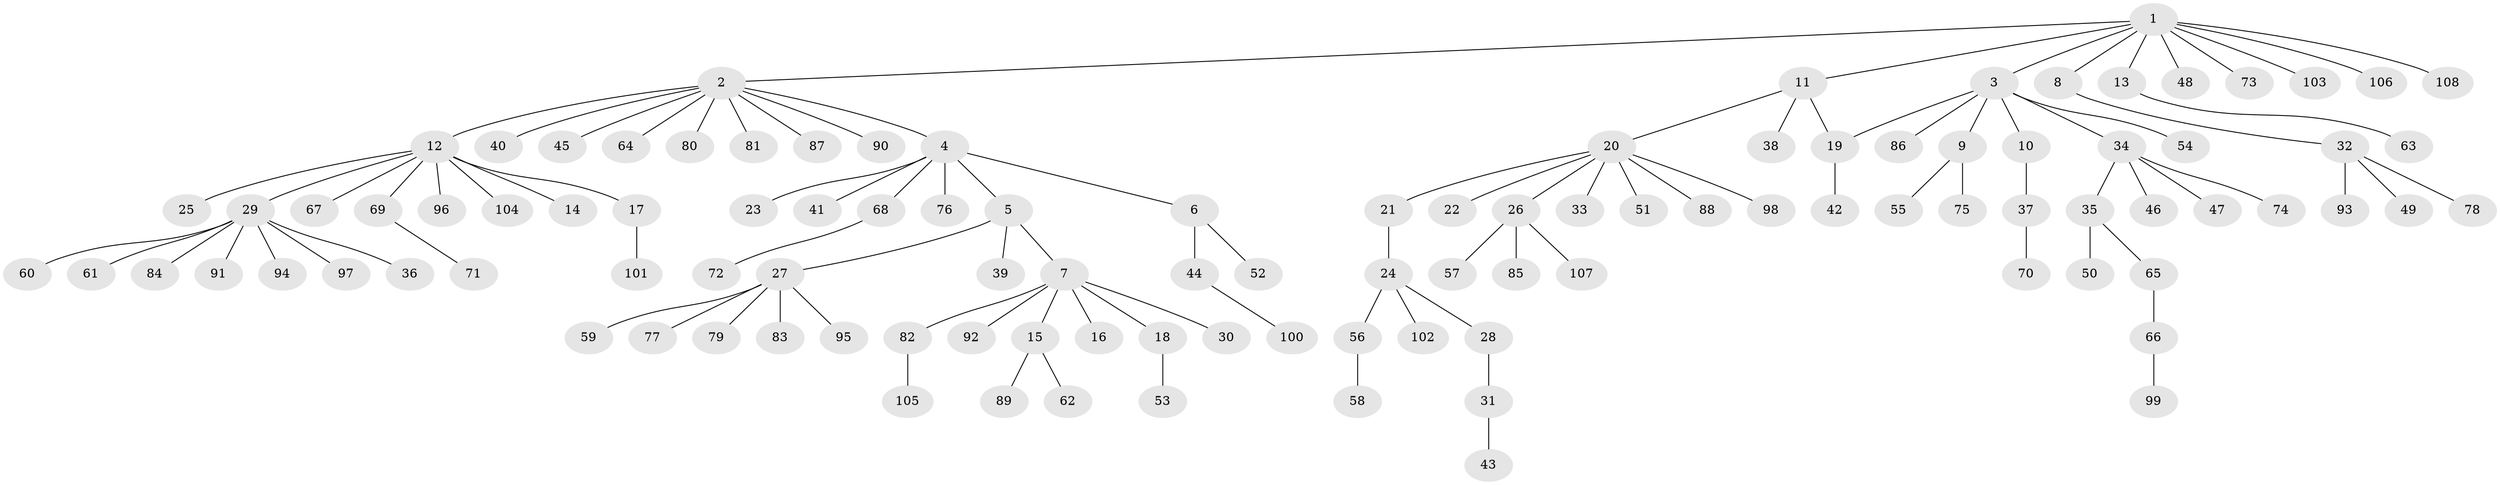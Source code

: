 // coarse degree distribution, {15: 0.012195121951219513, 9: 0.036585365853658534, 6: 0.012195121951219513, 2: 0.14634146341463414, 3: 0.04878048780487805, 1: 0.6951219512195121, 7: 0.024390243902439025, 5: 0.012195121951219513, 4: 0.012195121951219513}
// Generated by graph-tools (version 1.1) at 2025/23/03/03/25 07:23:49]
// undirected, 108 vertices, 108 edges
graph export_dot {
graph [start="1"]
  node [color=gray90,style=filled];
  1;
  2;
  3;
  4;
  5;
  6;
  7;
  8;
  9;
  10;
  11;
  12;
  13;
  14;
  15;
  16;
  17;
  18;
  19;
  20;
  21;
  22;
  23;
  24;
  25;
  26;
  27;
  28;
  29;
  30;
  31;
  32;
  33;
  34;
  35;
  36;
  37;
  38;
  39;
  40;
  41;
  42;
  43;
  44;
  45;
  46;
  47;
  48;
  49;
  50;
  51;
  52;
  53;
  54;
  55;
  56;
  57;
  58;
  59;
  60;
  61;
  62;
  63;
  64;
  65;
  66;
  67;
  68;
  69;
  70;
  71;
  72;
  73;
  74;
  75;
  76;
  77;
  78;
  79;
  80;
  81;
  82;
  83;
  84;
  85;
  86;
  87;
  88;
  89;
  90;
  91;
  92;
  93;
  94;
  95;
  96;
  97;
  98;
  99;
  100;
  101;
  102;
  103;
  104;
  105;
  106;
  107;
  108;
  1 -- 2;
  1 -- 3;
  1 -- 8;
  1 -- 11;
  1 -- 13;
  1 -- 48;
  1 -- 73;
  1 -- 103;
  1 -- 106;
  1 -- 108;
  2 -- 4;
  2 -- 12;
  2 -- 40;
  2 -- 45;
  2 -- 64;
  2 -- 80;
  2 -- 81;
  2 -- 87;
  2 -- 90;
  3 -- 9;
  3 -- 10;
  3 -- 19;
  3 -- 34;
  3 -- 54;
  3 -- 86;
  4 -- 5;
  4 -- 6;
  4 -- 23;
  4 -- 41;
  4 -- 68;
  4 -- 76;
  5 -- 7;
  5 -- 27;
  5 -- 39;
  6 -- 44;
  6 -- 52;
  7 -- 15;
  7 -- 16;
  7 -- 18;
  7 -- 30;
  7 -- 82;
  7 -- 92;
  8 -- 32;
  9 -- 55;
  9 -- 75;
  10 -- 37;
  11 -- 19;
  11 -- 20;
  11 -- 38;
  12 -- 14;
  12 -- 17;
  12 -- 25;
  12 -- 29;
  12 -- 67;
  12 -- 69;
  12 -- 96;
  12 -- 104;
  13 -- 63;
  15 -- 62;
  15 -- 89;
  17 -- 101;
  18 -- 53;
  19 -- 42;
  20 -- 21;
  20 -- 22;
  20 -- 26;
  20 -- 33;
  20 -- 51;
  20 -- 88;
  20 -- 98;
  21 -- 24;
  24 -- 28;
  24 -- 56;
  24 -- 102;
  26 -- 57;
  26 -- 85;
  26 -- 107;
  27 -- 59;
  27 -- 77;
  27 -- 79;
  27 -- 83;
  27 -- 95;
  28 -- 31;
  29 -- 36;
  29 -- 60;
  29 -- 61;
  29 -- 84;
  29 -- 91;
  29 -- 94;
  29 -- 97;
  31 -- 43;
  32 -- 49;
  32 -- 78;
  32 -- 93;
  34 -- 35;
  34 -- 46;
  34 -- 47;
  34 -- 74;
  35 -- 50;
  35 -- 65;
  37 -- 70;
  44 -- 100;
  56 -- 58;
  65 -- 66;
  66 -- 99;
  68 -- 72;
  69 -- 71;
  82 -- 105;
}
